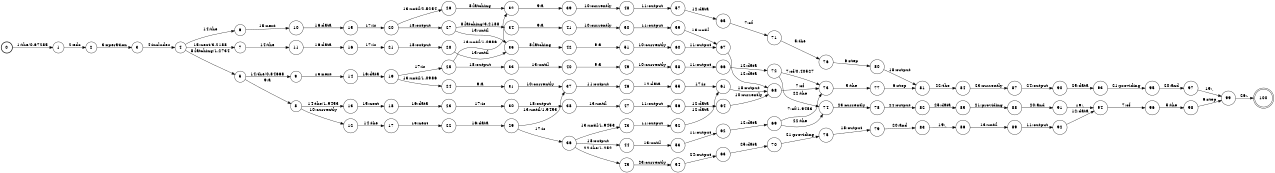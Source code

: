 digraph FST {
rankdir = LR;
size = "8.5,11";
label = "";
center = 1;
orientation = Portrait;
ranksep = "0.4";
nodesep = "0.25";
0 [label = "0", shape = circle, style = bold, fontsize = 14]
	0 -> 1 [label = "1:the/0.67285", fontsize = 14];
1 [label = "1", shape = circle, style = solid, fontsize = 14]
	1 -> 2 [label = "2:edo", fontsize = 14];
2 [label = "2", shape = circle, style = solid, fontsize = 14]
	2 -> 3 [label = "3:operation", fontsize = 14];
3 [label = "3", shape = circle, style = solid, fontsize = 14]
	3 -> 4 [label = "4:includes", fontsize = 14];
4 [label = "4", shape = circle, style = solid, fontsize = 14]
	4 -> 6 [label = "14:the", fontsize = 14];
	4 -> 5 [label = "8:latching/1.2734", fontsize = 14];
	4 -> 7 [label = "15:next/3.2188", fontsize = 14];
5 [label = "5", shape = circle, style = solid, fontsize = 14]
	5 -> 9 [label = "14:the/0.84668", fontsize = 14];
	5 -> 8 [label = "9:a", fontsize = 14];
6 [label = "6", shape = circle, style = solid, fontsize = 14]
	6 -> 10 [label = "15:next", fontsize = 14];
7 [label = "7", shape = circle, style = solid, fontsize = 14]
	7 -> 11 [label = "14:the", fontsize = 14];
8 [label = "8", shape = circle, style = solid, fontsize = 14]
	8 -> 13 [label = "14:the/1.9453", fontsize = 14];
	8 -> 12 [label = "10:currently", fontsize = 14];
9 [label = "9", shape = circle, style = solid, fontsize = 14]
	9 -> 14 [label = "15:next", fontsize = 14];
10 [label = "10", shape = circle, style = solid, fontsize = 14]
	10 -> 15 [label = "16:data", fontsize = 14];
11 [label = "11", shape = circle, style = solid, fontsize = 14]
	11 -> 16 [label = "16:data", fontsize = 14];
12 [label = "12", shape = circle, style = solid, fontsize = 14]
	12 -> 17 [label = "14:the", fontsize = 14];
13 [label = "13", shape = circle, style = solid, fontsize = 14]
	13 -> 18 [label = "15:next", fontsize = 14];
14 [label = "14", shape = circle, style = solid, fontsize = 14]
	14 -> 19 [label = "16:data", fontsize = 14];
15 [label = "15", shape = circle, style = solid, fontsize = 14]
	15 -> 20 [label = "17:is", fontsize = 14];
16 [label = "16", shape = circle, style = solid, fontsize = 14]
	16 -> 21 [label = "17:is", fontsize = 14];
17 [label = "17", shape = circle, style = solid, fontsize = 14]
	17 -> 22 [label = "15:next", fontsize = 14];
18 [label = "18", shape = circle, style = solid, fontsize = 14]
	18 -> 23 [label = "16:data", fontsize = 14];
19 [label = "19", shape = circle, style = solid, fontsize = 14]
	19 -> 24 [label = "13:until/1.0986", fontsize = 14];
	19 -> 25 [label = "17:is", fontsize = 14];
20 [label = "20", shape = circle, style = solid, fontsize = 14]
	20 -> 26 [label = "13:until/2.5254", fontsize = 14];
	20 -> 27 [label = "18:output", fontsize = 14];
21 [label = "21", shape = circle, style = solid, fontsize = 14]
	21 -> 28 [label = "18:output", fontsize = 14];
22 [label = "22", shape = circle, style = solid, fontsize = 14]
	22 -> 29 [label = "16:data", fontsize = 14];
23 [label = "23", shape = circle, style = solid, fontsize = 14]
	23 -> 30 [label = "17:is", fontsize = 14];
24 [label = "24", shape = circle, style = solid, fontsize = 14]
	24 -> 31 [label = "9:a", fontsize = 14];
25 [label = "25", shape = circle, style = solid, fontsize = 14]
	25 -> 32 [label = "13:until/1.0986", fontsize = 14];
	25 -> 33 [label = "18:output", fontsize = 14];
26 [label = "26", shape = circle, style = solid, fontsize = 14]
	26 -> 32 [label = "8:latching", fontsize = 14];
27 [label = "27", shape = circle, style = solid, fontsize = 14]
	27 -> 34 [label = "8:latching/3.2188", fontsize = 14];
	27 -> 35 [label = "13:until", fontsize = 14];
28 [label = "28", shape = circle, style = solid, fontsize = 14]
	28 -> 35 [label = "13:until", fontsize = 14];
29 [label = "29", shape = circle, style = solid, fontsize = 14]
	29 -> 37 [label = "13:until/1.9453", fontsize = 14];
	29 -> 36 [label = "17:is", fontsize = 14];
30 [label = "30", shape = circle, style = solid, fontsize = 14]
	30 -> 38 [label = "18:output", fontsize = 14];
31 [label = "31", shape = circle, style = solid, fontsize = 14]
	31 -> 37 [label = "10:currently", fontsize = 14];
32 [label = "32", shape = circle, style = solid, fontsize = 14]
	32 -> 39 [label = "9:a", fontsize = 14];
33 [label = "33", shape = circle, style = solid, fontsize = 14]
	33 -> 40 [label = "13:until", fontsize = 14];
34 [label = "34", shape = circle, style = solid, fontsize = 14]
	34 -> 41 [label = "9:a", fontsize = 14];
35 [label = "35", shape = circle, style = solid, fontsize = 14]
	35 -> 42 [label = "8:latching", fontsize = 14];
36 [label = "36", shape = circle, style = solid, fontsize = 14]
	36 -> 45 [label = "22:the/1.252", fontsize = 14];
	36 -> 43 [label = "13:until/1.9453", fontsize = 14];
	36 -> 44 [label = "18:output", fontsize = 14];
37 [label = "37", shape = circle, style = solid, fontsize = 14]
	37 -> 46 [label = "11:output", fontsize = 14];
38 [label = "38", shape = circle, style = solid, fontsize = 14]
	38 -> 47 [label = "13:until", fontsize = 14];
39 [label = "39", shape = circle, style = solid, fontsize = 14]
	39 -> 48 [label = "10:currently", fontsize = 14];
40 [label = "40", shape = circle, style = solid, fontsize = 14]
	40 -> 49 [label = "9:a", fontsize = 14];
41 [label = "41", shape = circle, style = solid, fontsize = 14]
	41 -> 50 [label = "10:currently", fontsize = 14];
42 [label = "42", shape = circle, style = solid, fontsize = 14]
	42 -> 51 [label = "9:a", fontsize = 14];
43 [label = "43", shape = circle, style = solid, fontsize = 14]
	43 -> 52 [label = "11:output", fontsize = 14];
44 [label = "44", shape = circle, style = solid, fontsize = 14]
	44 -> 53 [label = "13:until", fontsize = 14];
45 [label = "45", shape = circle, style = solid, fontsize = 14]
	45 -> 54 [label = "23:currently", fontsize = 14];
46 [label = "46", shape = circle, style = solid, fontsize = 14]
	46 -> 55 [label = "12:data", fontsize = 14];
47 [label = "47", shape = circle, style = solid, fontsize = 14]
	47 -> 56 [label = "11:output", fontsize = 14];
48 [label = "48", shape = circle, style = solid, fontsize = 14]
	48 -> 57 [label = "11:output", fontsize = 14];
49 [label = "49", shape = circle, style = solid, fontsize = 14]
	49 -> 58 [label = "10:currently", fontsize = 14];
50 [label = "50", shape = circle, style = solid, fontsize = 14]
	50 -> 59 [label = "11:output", fontsize = 14];
51 [label = "51", shape = circle, style = solid, fontsize = 14]
	51 -> 60 [label = "10:currently", fontsize = 14];
52 [label = "52", shape = circle, style = solid, fontsize = 14]
	52 -> 61 [label = "12:data", fontsize = 14];
53 [label = "53", shape = circle, style = solid, fontsize = 14]
	53 -> 62 [label = "11:output", fontsize = 14];
54 [label = "54", shape = circle, style = solid, fontsize = 14]
	54 -> 63 [label = "24:output", fontsize = 14];
55 [label = "55", shape = circle, style = solid, fontsize = 14]
	55 -> 61 [label = "17:is", fontsize = 14];
56 [label = "56", shape = circle, style = solid, fontsize = 14]
	56 -> 64 [label = "12:data", fontsize = 14];
57 [label = "57", shape = circle, style = solid, fontsize = 14]
	57 -> 65 [label = "12:data", fontsize = 14];
58 [label = "58", shape = circle, style = solid, fontsize = 14]
	58 -> 66 [label = "11:output", fontsize = 14];
59 [label = "59", shape = circle, style = solid, fontsize = 14]
	59 -> 67 [label = "13:until", fontsize = 14];
60 [label = "60", shape = circle, style = solid, fontsize = 14]
	60 -> 67 [label = "11:output", fontsize = 14];
61 [label = "61", shape = circle, style = solid, fontsize = 14]
	61 -> 68 [label = "18:output", fontsize = 14];
62 [label = "62", shape = circle, style = solid, fontsize = 14]
	62 -> 69 [label = "12:data", fontsize = 14];
63 [label = "63", shape = circle, style = solid, fontsize = 14]
	63 -> 70 [label = "25:data", fontsize = 14];
64 [label = "64", shape = circle, style = solid, fontsize = 14]
	64 -> 68 [label = "10:currently", fontsize = 14];
65 [label = "65", shape = circle, style = solid, fontsize = 14]
	65 -> 71 [label = "7:of", fontsize = 14];
66 [label = "66", shape = circle, style = solid, fontsize = 14]
	66 -> 72 [label = "12:data", fontsize = 14];
67 [label = "67", shape = circle, style = solid, fontsize = 14]
	67 -> 68 [label = "12:data", fontsize = 14];
68 [label = "68", shape = circle, style = solid, fontsize = 14]
	68 -> 73 [label = "7:of", fontsize = 14];
69 [label = "69", shape = circle, style = solid, fontsize = 14]
	69 -> 74 [label = "22:the", fontsize = 14];
	69 -> 73 [label = "7:of/1.9453", fontsize = 14];
70 [label = "70", shape = circle, style = solid, fontsize = 14]
	70 -> 75 [label = "21:providing", fontsize = 14];
71 [label = "71", shape = circle, style = solid, fontsize = 14]
	71 -> 76 [label = "5:the", fontsize = 14];
72 [label = "72", shape = circle, style = solid, fontsize = 14]
	72 -> 74 [label = "22:the", fontsize = 14];
	72 -> 73 [label = "7:of/0.40527", fontsize = 14];
73 [label = "73", shape = circle, style = solid, fontsize = 14]
	73 -> 77 [label = "5:the", fontsize = 14];
74 [label = "74", shape = circle, style = solid, fontsize = 14]
	74 -> 78 [label = "23:currently", fontsize = 14];
75 [label = "75", shape = circle, style = solid, fontsize = 14]
	75 -> 79 [label = "18:output", fontsize = 14];
76 [label = "76", shape = circle, style = solid, fontsize = 14]
	76 -> 80 [label = "6:step", fontsize = 14];
77 [label = "77", shape = circle, style = solid, fontsize = 14]
	77 -> 81 [label = "6:step", fontsize = 14];
78 [label = "78", shape = circle, style = solid, fontsize = 14]
	78 -> 82 [label = "24:output", fontsize = 14];
79 [label = "79", shape = circle, style = solid, fontsize = 14]
	79 -> 83 [label = "20:and", fontsize = 14];
80 [label = "80", shape = circle, style = solid, fontsize = 14]
	80 -> 81 [label = "18:output", fontsize = 14];
81 [label = "81", shape = circle, style = solid, fontsize = 14]
	81 -> 84 [label = "22:the", fontsize = 14];
82 [label = "82", shape = circle, style = solid, fontsize = 14]
	82 -> 85 [label = "25:data", fontsize = 14];
83 [label = "83", shape = circle, style = solid, fontsize = 14]
	83 -> 86 [label = "19:,", fontsize = 14];
84 [label = "84", shape = circle, style = solid, fontsize = 14]
	84 -> 87 [label = "23:currently", fontsize = 14];
85 [label = "85", shape = circle, style = solid, fontsize = 14]
	85 -> 88 [label = "21:providing", fontsize = 14];
86 [label = "86", shape = circle, style = solid, fontsize = 14]
	86 -> 89 [label = "13:until", fontsize = 14];
87 [label = "87", shape = circle, style = solid, fontsize = 14]
	87 -> 90 [label = "24:output", fontsize = 14];
88 [label = "88", shape = circle, style = solid, fontsize = 14]
	88 -> 91 [label = "20:and", fontsize = 14];
89 [label = "89", shape = circle, style = solid, fontsize = 14]
	89 -> 92 [label = "11:output", fontsize = 14];
90 [label = "90", shape = circle, style = solid, fontsize = 14]
	90 -> 93 [label = "25:data", fontsize = 14];
91 [label = "91", shape = circle, style = solid, fontsize = 14]
	91 -> 94 [label = "19:,", fontsize = 14];
92 [label = "92", shape = circle, style = solid, fontsize = 14]
	92 -> 94 [label = "12:data", fontsize = 14];
93 [label = "93", shape = circle, style = solid, fontsize = 14]
	93 -> 95 [label = "21:providing", fontsize = 14];
94 [label = "94", shape = circle, style = solid, fontsize = 14]
	94 -> 96 [label = "7:of", fontsize = 14];
95 [label = "95", shape = circle, style = solid, fontsize = 14]
	95 -> 97 [label = "20:and", fontsize = 14];
96 [label = "96", shape = circle, style = solid, fontsize = 14]
	96 -> 98 [label = "5:the", fontsize = 14];
97 [label = "97", shape = circle, style = solid, fontsize = 14]
	97 -> 99 [label = "19:,", fontsize = 14];
98 [label = "98", shape = circle, style = solid, fontsize = 14]
	98 -> 99 [label = "6:step", fontsize = 14];
99 [label = "99", shape = circle, style = solid, fontsize = 14]
	99 -> 100 [label = "26:.", fontsize = 14];
100 [label = "100", shape = doublecircle, style = solid, fontsize = 14]
}
